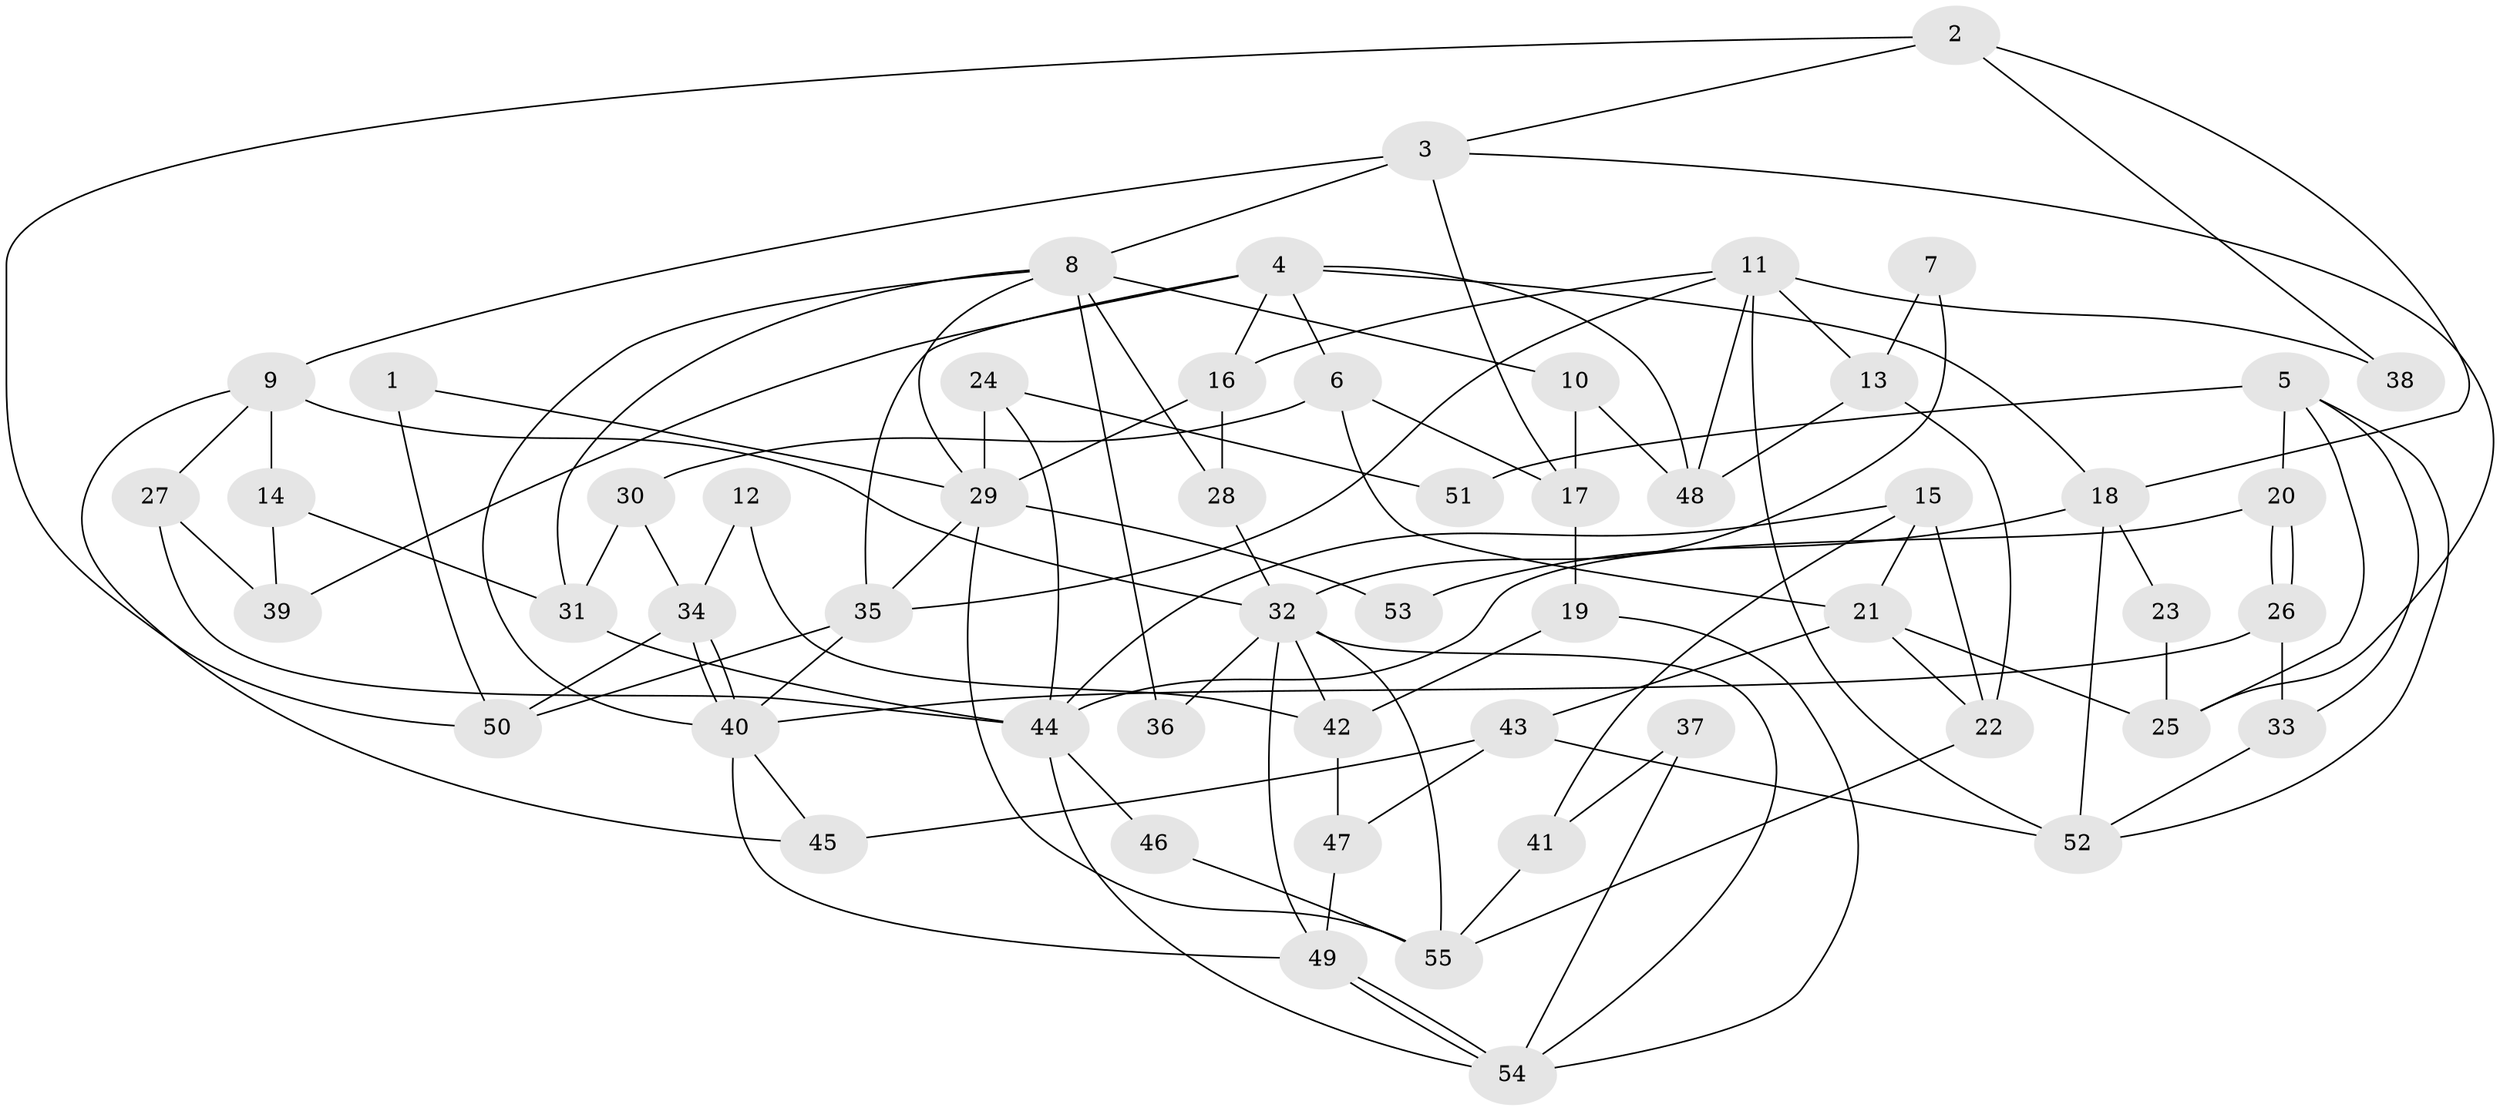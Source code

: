 // coarse degree distribution, {2: 0.14705882352941177, 7: 0.058823529411764705, 6: 0.14705882352941177, 5: 0.2647058823529412, 9: 0.058823529411764705, 11: 0.029411764705882353, 4: 0.11764705882352941, 3: 0.11764705882352941, 8: 0.058823529411764705}
// Generated by graph-tools (version 1.1) at 2025/41/03/06/25 10:41:56]
// undirected, 55 vertices, 110 edges
graph export_dot {
graph [start="1"]
  node [color=gray90,style=filled];
  1;
  2;
  3;
  4;
  5;
  6;
  7;
  8;
  9;
  10;
  11;
  12;
  13;
  14;
  15;
  16;
  17;
  18;
  19;
  20;
  21;
  22;
  23;
  24;
  25;
  26;
  27;
  28;
  29;
  30;
  31;
  32;
  33;
  34;
  35;
  36;
  37;
  38;
  39;
  40;
  41;
  42;
  43;
  44;
  45;
  46;
  47;
  48;
  49;
  50;
  51;
  52;
  53;
  54;
  55;
  1 -- 29;
  1 -- 50;
  2 -- 18;
  2 -- 3;
  2 -- 38;
  2 -- 50;
  3 -- 17;
  3 -- 8;
  3 -- 9;
  3 -- 25;
  4 -- 35;
  4 -- 16;
  4 -- 6;
  4 -- 18;
  4 -- 39;
  4 -- 48;
  5 -- 52;
  5 -- 25;
  5 -- 20;
  5 -- 33;
  5 -- 51;
  6 -- 21;
  6 -- 17;
  6 -- 30;
  7 -- 13;
  7 -- 32;
  8 -- 40;
  8 -- 31;
  8 -- 10;
  8 -- 28;
  8 -- 29;
  8 -- 36;
  9 -- 32;
  9 -- 14;
  9 -- 27;
  9 -- 45;
  10 -- 48;
  10 -- 17;
  11 -- 48;
  11 -- 16;
  11 -- 13;
  11 -- 35;
  11 -- 38;
  11 -- 52;
  12 -- 34;
  12 -- 42;
  13 -- 22;
  13 -- 48;
  14 -- 39;
  14 -- 31;
  15 -- 44;
  15 -- 22;
  15 -- 21;
  15 -- 41;
  16 -- 29;
  16 -- 28;
  17 -- 19;
  18 -- 52;
  18 -- 23;
  18 -- 53;
  19 -- 54;
  19 -- 42;
  20 -- 26;
  20 -- 26;
  20 -- 44;
  21 -- 43;
  21 -- 22;
  21 -- 25;
  22 -- 55;
  23 -- 25;
  24 -- 29;
  24 -- 44;
  24 -- 51;
  26 -- 40;
  26 -- 33;
  27 -- 44;
  27 -- 39;
  28 -- 32;
  29 -- 35;
  29 -- 53;
  29 -- 55;
  30 -- 31;
  30 -- 34;
  31 -- 44;
  32 -- 42;
  32 -- 49;
  32 -- 36;
  32 -- 54;
  32 -- 55;
  33 -- 52;
  34 -- 40;
  34 -- 40;
  34 -- 50;
  35 -- 50;
  35 -- 40;
  37 -- 41;
  37 -- 54;
  40 -- 45;
  40 -- 49;
  41 -- 55;
  42 -- 47;
  43 -- 45;
  43 -- 52;
  43 -- 47;
  44 -- 54;
  44 -- 46;
  46 -- 55;
  47 -- 49;
  49 -- 54;
  49 -- 54;
}
